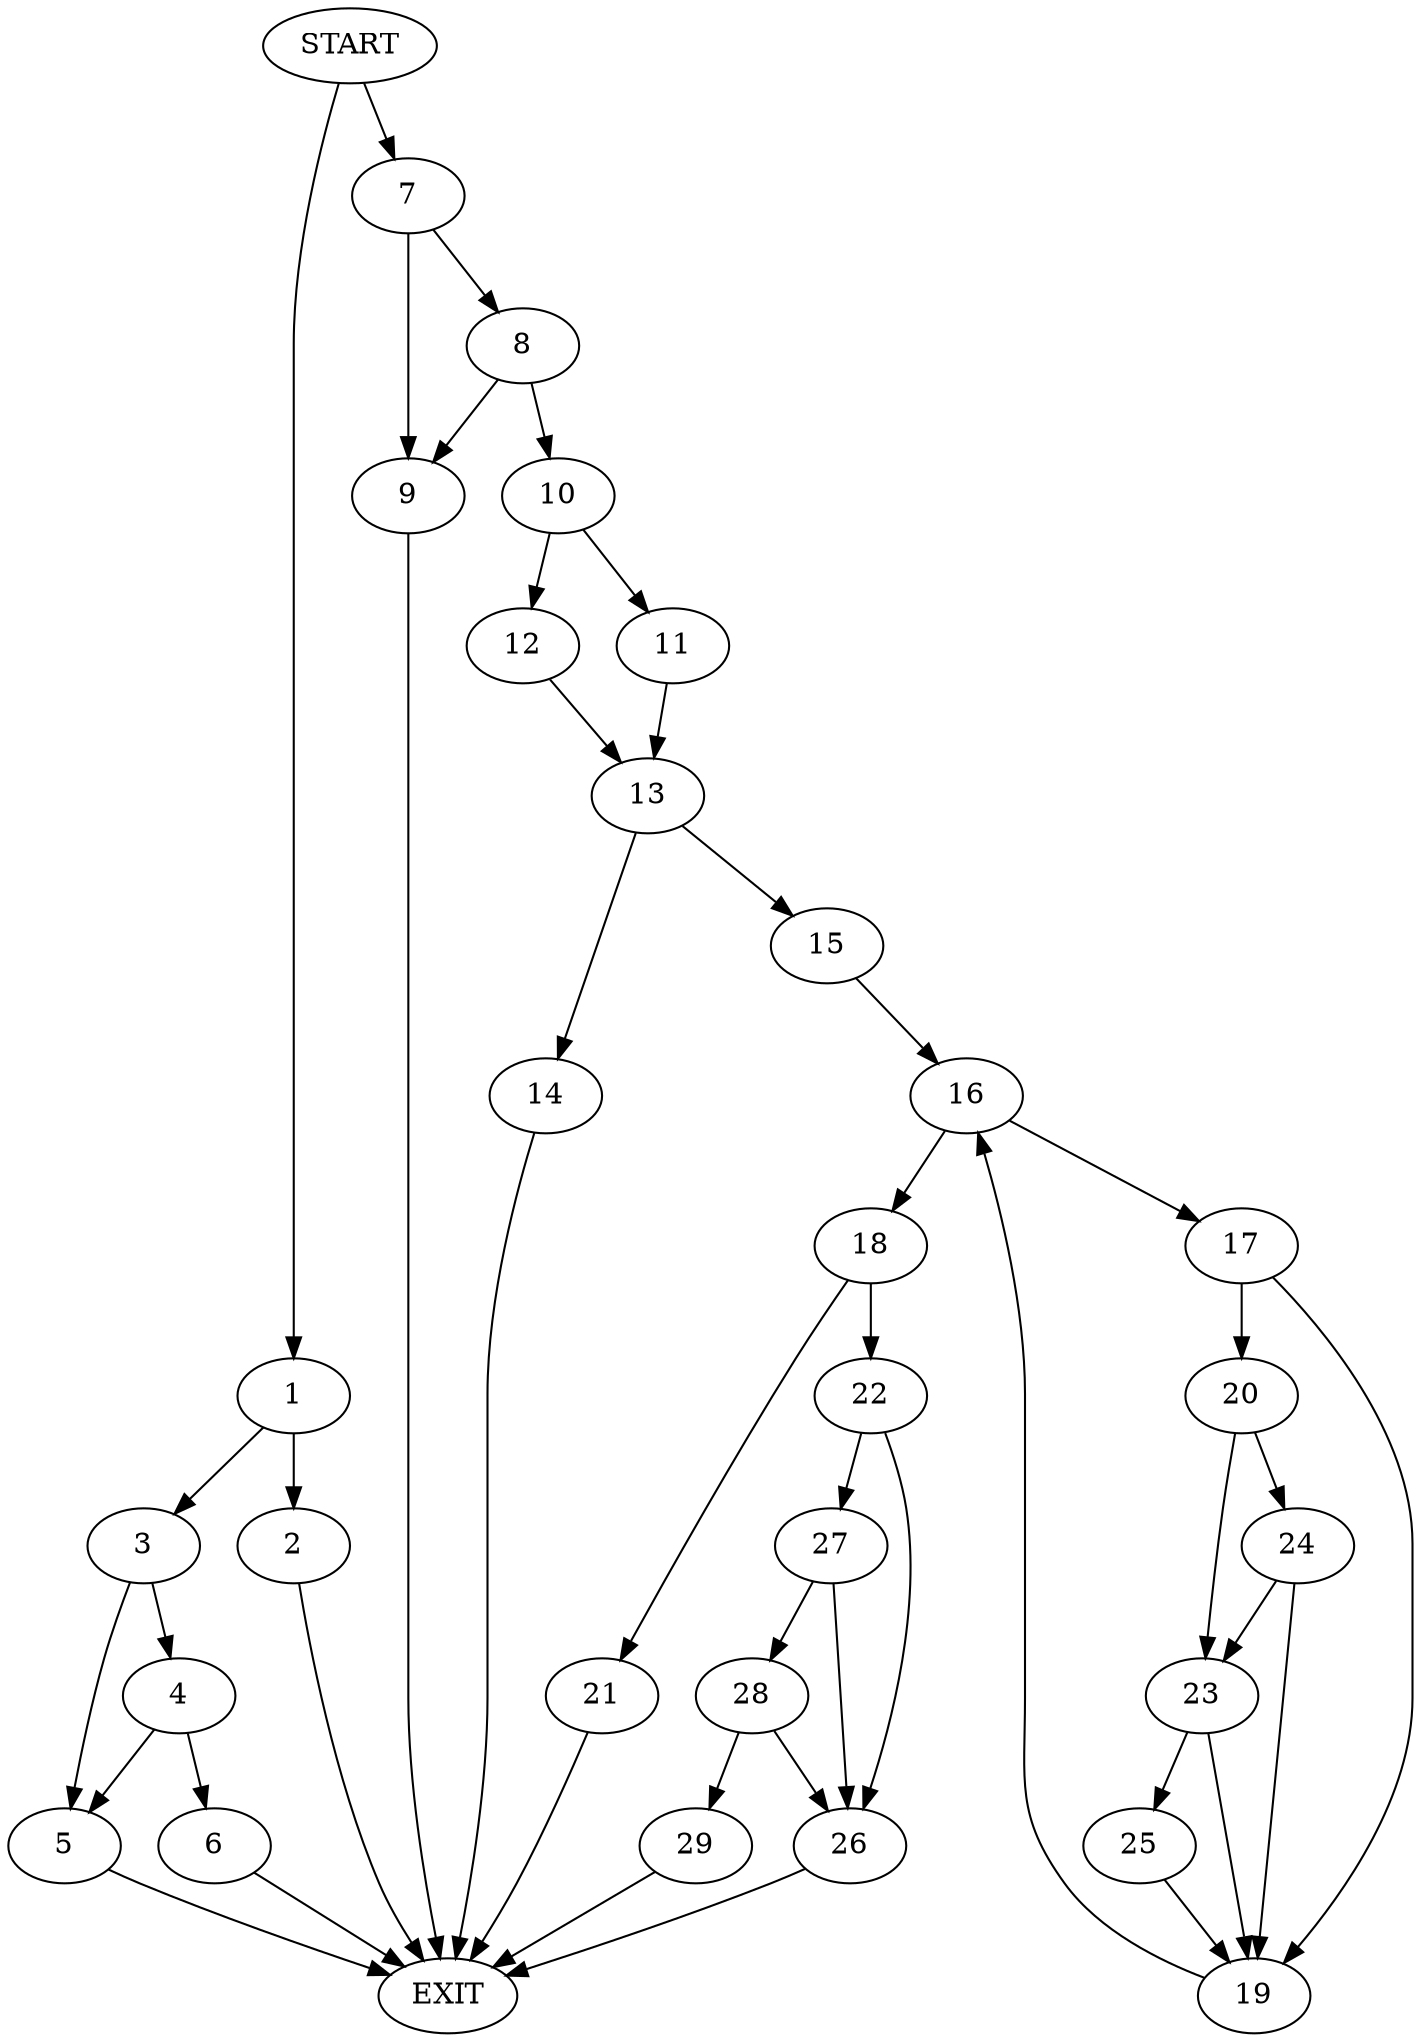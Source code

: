 digraph {
0 [label="START"]
30 [label="EXIT"]
0 -> 1
1 -> 2
1 -> 3
3 -> 4
3 -> 5
2 -> 30
4 -> 6
4 -> 5
5 -> 30
6 -> 30
0 -> 7
7 -> 8
7 -> 9
9 -> 30
8 -> 9
8 -> 10
10 -> 11
10 -> 12
12 -> 13
11 -> 13
13 -> 14
13 -> 15
14 -> 30
15 -> 16
16 -> 17
16 -> 18
17 -> 19
17 -> 20
18 -> 21
18 -> 22
20 -> 23
20 -> 24
19 -> 16
24 -> 23
24 -> 19
23 -> 19
23 -> 25
25 -> 19
21 -> 30
22 -> 26
22 -> 27
27 -> 26
27 -> 28
26 -> 30
28 -> 26
28 -> 29
29 -> 30
}

